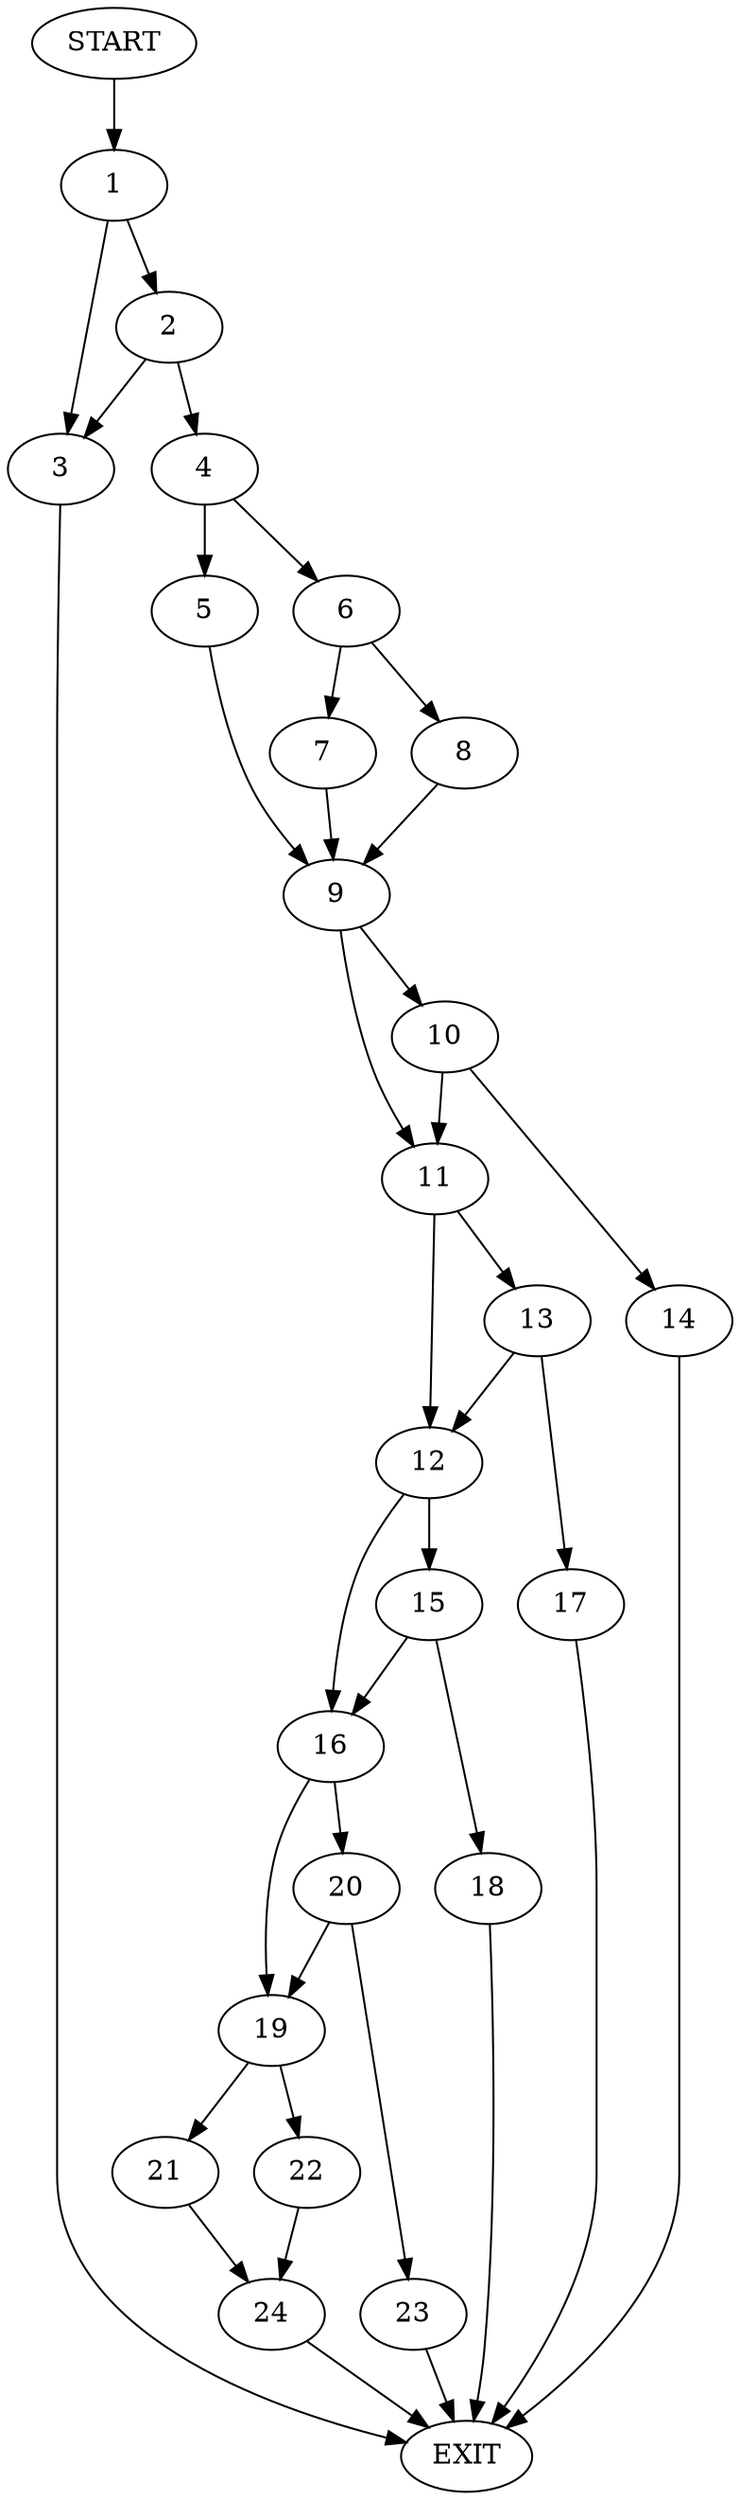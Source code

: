 digraph {
0 [label="START"]
25 [label="EXIT"]
0 -> 1
1 -> 2
1 -> 3
3 -> 25
2 -> 4
2 -> 3
4 -> 5
4 -> 6
6 -> 7
6 -> 8
5 -> 9
9 -> 10
9 -> 11
7 -> 9
8 -> 9
11 -> 12
11 -> 13
10 -> 11
10 -> 14
14 -> 25
12 -> 15
12 -> 16
13 -> 12
13 -> 17
17 -> 25
15 -> 18
15 -> 16
16 -> 19
16 -> 20
18 -> 25
19 -> 21
19 -> 22
20 -> 19
20 -> 23
23 -> 25
21 -> 24
22 -> 24
24 -> 25
}

